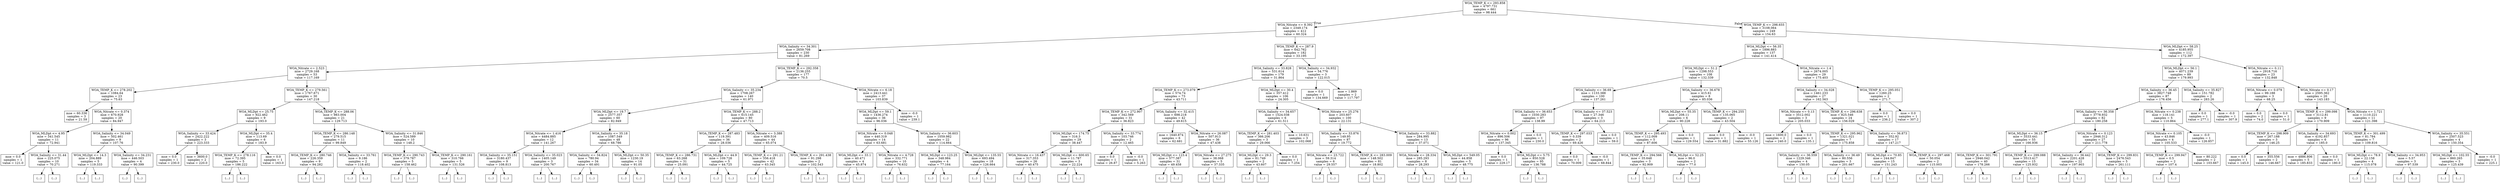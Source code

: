 digraph Tree {
node [shape=box] ;
0 [label="WOA_TEMP_K <= 293.858\nmse = 4797.731\nsamples = 661\nvalue = 98.444"] ;
1 [label="WOA_Nitrate <= 8.392\nmse = 2349.174\nsamples = 412\nvalue = 60.324"] ;
0 -> 1 [labeldistance=2.5, labelangle=45, headlabel="True"] ;
2 [label="WOA_Salinity <= 34.301\nmse = 2659.708\nsamples = 230\nvalue = 81.269"] ;
1 -> 2 ;
3 [label="WOA_Nitrate <= 2.523\nmse = 2729.168\nsamples = 53\nvalue = 117.169"] ;
2 -> 3 ;
4 [label="WOA_TEMP_K <= 278.202\nmse = 1084.64\nsamples = 23\nvalue = 75.63"] ;
3 -> 4 ;
5 [label="mse = 60.336\nsamples = 3\nvalue = 21.59"] ;
4 -> 5 ;
6 [label="WOA_Nitrate <= 0.374\nmse = 670.928\nsamples = 20\nvalue = 84.947"] ;
4 -> 6 ;
7 [label="WOA_MLDpt <= 4.95\nmse = 341.545\nsamples = 11\nvalue = 72.941"] ;
6 -> 7 ;
8 [label="mse = 0.0\nsamples = 1\nvalue = 121.0"] ;
7 -> 8 ;
9 [label="WOA_Salinity <= 31.44\nmse = 225.075\nsamples = 10\nvalue = 70.271"] ;
7 -> 9 ;
10 [label="(...)"] ;
9 -> 10 ;
15 [label="(...)"] ;
9 -> 15 ;
22 [label="WOA_Salinity <= 34.049\nmse = 502.461\nsamples = 9\nvalue = 107.76"] ;
6 -> 22 ;
23 [label="WOA_MLDpt <= 14.3\nmse = 204.889\nsamples = 5\nvalue = 119.333"] ;
22 -> 23 ;
24 [label="(...)"] ;
23 -> 24 ;
29 [label="(...)"] ;
23 -> 29 ;
32 [label="WOA_Salinity <= 34.231\nmse = 446.503\nsamples = 4\nvalue = 90.399"] ;
22 -> 32 ;
33 [label="(...)"] ;
32 -> 33 ;
38 [label="(...)"] ;
32 -> 38 ;
39 [label="WOA_TEMP_K <= 279.561\nmse = 1767.671\nsamples = 30\nvalue = 147.218"] ;
3 -> 39 ;
40 [label="WOA_MLDpt <= 25.75\nmse = 922.462\nsamples = 9\nvalue = 193.0"] ;
39 -> 40 ;
41 [label="WOA_Salinity <= 33.424\nmse = 2422.222\nsamples = 3\nvalue = 223.333"] ;
40 -> 41 ;
42 [label="mse = 0.0\nsamples = 1\nvalue = 230.0"] ;
41 -> 42 ;
43 [label="mse = 3600.0\nsamples = 2\nvalue = 220.0"] ;
41 -> 43 ;
44 [label="WOA_MLDpt <= 35.4\nmse = 113.69\nsamples = 6\nvalue = 183.9"] ;
40 -> 44 ;
45 [label="WOA_TEMP_K <= 278.116\nmse = 72.395\nsamples = 5\nvalue = 186.222"] ;
44 -> 45 ;
46 [label="(...)"] ;
45 -> 46 ;
51 [label="(...)"] ;
45 -> 51 ;
52 [label="mse = 0.0\nsamples = 1\nvalue = 163.0"] ;
44 -> 52 ;
53 [label="WOA_TEMP_K <= 288.06\nmse = 983.004\nsamples = 21\nvalue = 129.713"] ;
39 -> 53 ;
54 [label="WOA_TEMP_K <= 286.148\nmse = 279.515\nsamples = 11\nvalue = 99.849"] ;
53 -> 54 ;
55 [label="WOA_TEMP_K <= 280.746\nmse = 226.359\nsamples = 9\nvalue = 94.282"] ;
54 -> 55 ;
56 [label="(...)"] ;
55 -> 56 ;
63 [label="(...)"] ;
55 -> 63 ;
72 [label="WOA_Salinity <= 33.761\nmse = 9.186\nsamples = 2\nvalue = 118.402"] ;
54 -> 72 ;
73 [label="(...)"] ;
72 -> 73 ;
74 [label="(...)"] ;
72 -> 74 ;
75 [label="WOA_Salinity <= 31.846\nmse = 524.589\nsamples = 10\nvalue = 148.2"] ;
53 -> 75 ;
76 [label="WOA_TEMP_K <= 290.743\nmse = 379.787\nsamples = 5\nvalue = 158.462"] ;
75 -> 76 ;
77 [label="(...)"] ;
76 -> 77 ;
80 [label="(...)"] ;
76 -> 80 ;
85 [label="WOA_TEMP_K <= 290.161\nmse = 310.766\nsamples = 5\nvalue = 131.526"] ;
75 -> 85 ;
86 [label="(...)"] ;
85 -> 86 ;
91 [label="(...)"] ;
85 -> 91 ;
94 [label="WOA_TEMP_K <= 292.358\nmse = 2136.255\nsamples = 177\nvalue = 70.5"] ;
2 -> 94 ;
95 [label="WOA_Salinity <= 35.234\nmse = 1708.267\nsamples = 140\nvalue = 61.971"] ;
94 -> 95 ;
96 [label="WOA_MLDpt <= 19.7\nmse = 2577.357\nsamples = 60\nvalue = 82.949"] ;
95 -> 96 ;
97 [label="WOA_Nitrate <= 1.416\nmse = 4484.885\nsamples = 12\nvalue = 141.267"] ;
96 -> 97 ;
98 [label="WOA_Salinity <= 35.151\nmse = 3180.437\nsamples = 9\nvalue = 108.813"] ;
97 -> 98 ;
99 [label="(...)"] ;
98 -> 99 ;
112 [label="(...)"] ;
98 -> 112 ;
113 [label="WOA_Salinity <= 35.023\nmse = 1405.149\nsamples = 3\nvalue = 200.767"] ;
97 -> 113 ;
114 [label="(...)"] ;
113 -> 114 ;
117 [label="(...)"] ;
113 -> 117 ;
118 [label="WOA_Salinity <= 35.18\nmse = 1087.549\nsamples = 48\nvalue = 68.786"] ;
96 -> 118 ;
119 [label="WOA_Salinity <= 34.824\nmse = 780.94\nsamples = 34\nvalue = 60.491"] ;
118 -> 119 ;
120 [label="(...)"] ;
119 -> 120 ;
159 [label="(...)"] ;
119 -> 159 ;
180 [label="WOA_MLDpt <= 50.35\nmse = 1230.19\nsamples = 14\nvalue = 91.05"] ;
118 -> 180 ;
181 [label="(...)"] ;
180 -> 181 ;
190 [label="(...)"] ;
180 -> 190 ;
193 [label="WOA_TEMP_K <= 288.2\nmse = 615.145\nsamples = 80\nvalue = 47.713"] ;
95 -> 193 ;
194 [label="WOA_TEMP_K <= 287.483\nmse = 119.391\nsamples = 36\nvalue = 28.036"] ;
193 -> 194 ;
195 [label="WOA_TEMP_K <= 286.731\nmse = 63.268\nsamples = 31\nvalue = 25.091"] ;
194 -> 195 ;
196 [label="(...)"] ;
195 -> 196 ;
211 [label="(...)"] ;
195 -> 211 ;
218 [label="WOA_MLDpt <= 44.9\nmse = 109.728\nsamples = 5\nvalue = 44.725"] ;
194 -> 218 ;
219 [label="(...)"] ;
218 -> 219 ;
220 [label="(...)"] ;
218 -> 220 ;
227 [label="WOA_Nitrate <= 3.388\nmse = 409.516\nsamples = 44\nvalue = 65.074"] ;
193 -> 227 ;
228 [label="WOA_TEMP_K <= 291.21\nmse = 356.418\nsamples = 42\nvalue = 63.345"] ;
227 -> 228 ;
229 [label="(...)"] ;
228 -> 229 ;
272 [label="(...)"] ;
228 -> 272 ;
291 [label="WOA_TEMP_K <= 291.438\nmse = 91.298\nsamples = 2\nvalue = 102.543"] ;
227 -> 291 ;
292 [label="(...)"] ;
291 -> 292 ;
293 [label="(...)"] ;
291 -> 293 ;
294 [label="WOA_Nitrate <= 6.18\nmse = 2413.441\nsamples = 37\nvalue = 103.839"] ;
94 -> 294 ;
295 [label="WOA_MLDpt <= 59.1\nmse = 1436.274\nsamples = 36\nvalue = 96.036"] ;
294 -> 295 ;
296 [label="WOA_Nitrate <= 0.048\nmse = 440.319\nsamples = 14\nvalue = 63.681"] ;
295 -> 296 ;
297 [label="WOA_MLDpt <= 33.1\nmse = 40.471\nsamples = 4\nvalue = 45.874"] ;
296 -> 297 ;
298 [label="(...)"] ;
297 -> 298 ;
301 [label="(...)"] ;
297 -> 301 ;
302 [label="WOA_Nitrate <= 4.728\nmse = 332.771\nsamples = 10\nvalue = 76.632"] ;
296 -> 302 ;
303 [label="(...)"] ;
302 -> 303 ;
320 [label="(...)"] ;
302 -> 320 ;
321 [label="WOA_Salinity <= 36.603\nmse = 1059.982\nsamples = 22\nvalue = 114.664"] ;
295 -> 321 ;
322 [label="WOA_MLDpt <= 123.25\nmse = 348.984\nsamples = 4\nvalue = 77.164"] ;
321 -> 322 ;
323 [label="(...)"] ;
322 -> 323 ;
324 [label="(...)"] ;
322 -> 324 ;
325 [label="WOA_MLDpt <= 135.55\nmse = 693.494\nsamples = 18\nvalue = 126.664"] ;
321 -> 325 ;
326 [label="(...)"] ;
325 -> 326 ;
333 [label="(...)"] ;
325 -> 333 ;
346 [label="mse = -0.0\nsamples = 1\nvalue = 239.1"] ;
294 -> 346 ;
347 [label="WOA_TEMP_K <= 287.9\nmse = 642.762\nsamples = 182\nvalue = 33.195"] ;
1 -> 347 ;
348 [label="WOA_Salinity <= 33.828\nmse = 531.614\nsamples = 179\nvalue = 31.864"] ;
347 -> 348 ;
349 [label="WOA_TEMP_K <= 273.079\nmse = 574.74\nsamples = 73\nvalue = 43.711"] ;
348 -> 349 ;
350 [label="WOA_TEMP_K <= 272.907\nmse = 342.569\nsamples = 31\nvalue = 36.823"] ;
349 -> 350 ;
351 [label="WOA_MLDpt <= 174.75\nmse = 316.3\nsamples = 29\nvalue = 38.447"] ;
350 -> 351 ;
352 [label="WOA_Nitrate <= 16.437\nmse = 317.353\nsamples = 26\nvalue = 40.475"] ;
351 -> 352 ;
353 [label="(...)"] ;
352 -> 353 ;
356 [label="(...)"] ;
352 -> 356 ;
387 [label="WOA_MLDpt <= 600.65\nmse = 11.787\nsamples = 3\nvalue = 22.224"] ;
351 -> 387 ;
388 [label="(...)"] ;
387 -> 388 ;
391 [label="(...)"] ;
387 -> 391 ;
392 [label="WOA_Salinity <= 33.774\nmse = 103.746\nsamples = 2\nvalue = 12.465"] ;
350 -> 392 ;
393 [label="mse = 0.0\nsamples = 1\nvalue = 26.87"] ;
392 -> 393 ;
394 [label="mse = -0.0\nsamples = 1\nvalue = 5.263"] ;
392 -> 394 ;
395 [label="WOA_Salinity <= 32.415\nmse = 698.218\nsamples = 42\nvalue = 49.615"] ;
349 -> 395 ;
396 [label="mse = 1640.874\nsamples = 6\nvalue = 62.681"] ;
395 -> 396 ;
397 [label="WOA_Nitrate <= 26.087\nmse = 507.913\nsamples = 36\nvalue = 47.438"] ;
395 -> 397 ;
398 [label="WOA_MLDpt <= 123.4\nmse = 577.387\nsamples = 31\nvalue = 49.458"] ;
397 -> 398 ;
399 [label="(...)"] ;
398 -> 399 ;
428 [label="(...)"] ;
398 -> 428 ;
431 [label="WOA_Nitrate <= 27.275\nmse = 38.068\nsamples = 5\nvalue = 37.335"] ;
397 -> 431 ;
432 [label="(...)"] ;
431 -> 432 ;
437 [label="(...)"] ;
431 -> 437 ;
440 [label="WOA_MLDpt <= 30.4\nmse = 357.412\nsamples = 106\nvalue = 24.305"] ;
348 -> 440 ;
441 [label="WOA_Salinity <= 34.657\nmse = 1524.038\nsamples = 6\nvalue = 61.511"] ;
440 -> 441 ;
442 [label="WOA_TEMP_K <= 281.403\nmse = 366.206\nsamples = 3\nvalue = 29.066"] ;
441 -> 442 ;
443 [label="WOA_MLDpt <= 29.3\nmse = 81.749\nsamples = 2\nvalue = 43.607"] ;
442 -> 443 ;
444 [label="(...)"] ;
443 -> 444 ;
445 [label="(...)"] ;
443 -> 445 ;
446 [label="mse = 0.0\nsamples = 1\nvalue = 7.254"] ;
442 -> 446 ;
447 [label="mse = 10.631\nsamples = 3\nvalue = 102.068"] ;
441 -> 447 ;
448 [label="WOA_Nitrate <= 25.276\nmse = 203.607\nsamples = 100\nvalue = 22.131"] ;
440 -> 448 ;
449 [label="WOA_Salinity <= 33.876\nmse = 149.95\nsamples = 87\nvalue = 19.772"] ;
448 -> 449 ;
450 [label="WOA_Nitrate <= 23.722\nmse = 59.314\nsamples = 6\nvalue = 29.557"] ;
449 -> 450 ;
451 [label="(...)"] ;
450 -> 451 ;
458 [label="(...)"] ;
450 -> 458 ;
461 [label="WOA_TEMP_K <= 283.009\nmse = 148.502\nsamples = 81\nvalue = 18.802"] ;
449 -> 461 ;
462 [label="(...)"] ;
461 -> 462 ;
547 [label="(...)"] ;
461 -> 547 ;
562 [label="WOA_Salinity <= 33.882\nmse = 284.995\nsamples = 13\nvalue = 37.071"] ;
448 -> 562 ;
563 [label="WOA_Nitrate <= 28.334\nmse = 285.293\nsamples = 8\nvalue = 28.293"] ;
562 -> 563 ;
564 [label="(...)"] ;
563 -> 564 ;
571 [label="(...)"] ;
563 -> 571 ;
576 [label="WOA_MLDpt <= 549.05\nmse = 44.858\nsamples = 5\nvalue = 48.775"] ;
562 -> 576 ;
577 [label="(...)"] ;
576 -> 577 ;
584 [label="(...)"] ;
576 -> 584 ;
585 [label="WOA_Salinity <= 34.932\nmse = 54.776\nsamples = 3\nvalue = 122.015"] ;
347 -> 585 ;
586 [label="mse = 0.0\nsamples = 1\nvalue = 134.669"] ;
585 -> 586 ;
587 [label="mse = 1.869\nsamples = 2\nvalue = 117.797"] ;
585 -> 587 ;
588 [label="WOA_TEMP_K <= 298.655\nmse = 3108.064\nsamples = 249\nvalue = 154.63"] ;
0 -> 588 [labeldistance=2.5, labelangle=-45, headlabel="False"] ;
589 [label="WOA_MLDpt <= 56.35\nmse = 1896.883\nsamples = 137\nvalue = 141.414"] ;
588 -> 589 ;
590 [label="WOA_MLDpt <= 51.2\nmse = 1298.553\nsamples = 108\nvalue = 132.339"] ;
589 -> 590 ;
591 [label="WOA_Salinity <= 36.69\nmse = 1133.388\nsamples = 100\nvalue = 137.261"] ;
590 -> 591 ;
592 [label="WOA_Salinity <= 36.653\nmse = 1030.283\nsamples = 97\nvalue = 138.99"] ;
591 -> 592 ;
593 [label="WOA_Nitrate <= 0.002\nmse = 896.506\nsamples = 96\nvalue = 137.345"] ;
592 -> 593 ;
594 [label="mse = 0.0\nsamples = 1\nvalue = 229.17"] ;
593 -> 594 ;
595 [label="WOA_MLDpt <= 5.75\nmse = 850.528\nsamples = 95\nvalue = 136.788"] ;
593 -> 595 ;
596 [label="(...)"] ;
595 -> 596 ;
599 [label="(...)"] ;
595 -> 599 ;
734 [label="mse = 0.0\nsamples = 1\nvalue = 230.0"] ;
592 -> 734 ;
735 [label="WOA_Salinity <= 37.523\nmse = 27.346\nsamples = 3\nvalue = 64.213"] ;
591 -> 735 ;
736 [label="WOA_TEMP_K <= 297.033\nmse = 0.339\nsamples = 2\nvalue = 69.426"] ;
735 -> 736 ;
737 [label="mse = 0.0\nsamples = 1\nvalue = 70.009"] ;
736 -> 737 ;
738 [label="mse = -0.0\nsamples = 1\nvalue = 68.844"] ;
736 -> 738 ;
739 [label="mse = 0.0\nsamples = 1\nvalue = 59.0"] ;
735 -> 739 ;
740 [label="WOA_Salinity <= 36.678\nmse = 415.61\nsamples = 8\nvalue = 85.036"] ;
590 -> 740 ;
741 [label="WOA_MLDpt <= 55.35\nmse = 208.11\nsamples = 6\nvalue = 90.228"] ;
740 -> 741 ;
742 [label="WOA_TEMP_K <= 295.493\nmse = 112.009\nsamples = 5\nvalue = 87.606"] ;
741 -> 742 ;
743 [label="WOA_TEMP_K <= 294.566\nmse = 35.648\nsamples = 3\nvalue = 92.909"] ;
742 -> 743 ;
744 [label="(...)"] ;
743 -> 744 ;
745 [label="(...)"] ;
743 -> 745 ;
748 [label="WOA_MLDpt <= 52.25\nmse = 96.0\nsamples = 2\nvalue = 77.0"] ;
742 -> 748 ;
749 [label="(...)"] ;
748 -> 749 ;
750 [label="(...)"] ;
748 -> 750 ;
751 [label="mse = 0.0\nsamples = 1\nvalue = 129.554"] ;
741 -> 751 ;
752 [label="WOA_TEMP_K <= 294.255\nmse = 135.065\nsamples = 2\nvalue = 43.504"] ;
740 -> 752 ;
753 [label="mse = 0.0\nsamples = 1\nvalue = 31.882"] ;
752 -> 753 ;
754 [label="mse = -0.0\nsamples = 1\nvalue = 55.126"] ;
752 -> 754 ;
755 [label="WOA_Nitrate <= 1.4\nmse = 2674.005\nsamples = 29\nvalue = 175.403"] ;
589 -> 755 ;
756 [label="WOA_Salinity <= 34.028\nmse = 1461.233\nsamples = 27\nvalue = 162.563"] ;
755 -> 756 ;
757 [label="WOA_Nitrate <= 0.13\nmse = 3512.002\nsamples = 3\nvalue = 205.033"] ;
756 -> 757 ;
758 [label="mse = 1600.0\nsamples = 2\nvalue = 240.0"] ;
757 -> 758 ;
759 [label="mse = 0.0\nsamples = 1\nvalue = 135.1"] ;
757 -> 759 ;
760 [label="WOA_TEMP_K <= 296.638\nmse = 825.546\nsamples = 24\nvalue = 156.029"] ;
756 -> 760 ;
761 [label="WOA_TEMP_K <= 295.962\nmse = 1321.021\nsamples = 7\nvalue = 175.858"] ;
760 -> 761 ;
762 [label="WOA_Salinity <= 36.559\nmse = 1229.346\nsamples = 4\nvalue = 150.05"] ;
761 -> 762 ;
763 [label="(...)"] ;
762 -> 763 ;
768 [label="(...)"] ;
762 -> 768 ;
769 [label="WOA_Salinity <= 36.49\nmse = 80.556\nsamples = 3\nvalue = 201.667"] ;
761 -> 769 ;
770 [label="(...)"] ;
769 -> 770 ;
773 [label="(...)"] ;
769 -> 773 ;
774 [label="WOA_Salinity <= 36.873\nmse = 352.92\nsamples = 17\nvalue = 147.217"] ;
760 -> 774 ;
775 [label="WOA_MLDpt <= 70.85\nmse = 244.847\nsamples = 15\nvalue = 151.243"] ;
774 -> 775 ;
776 [label="(...)"] ;
775 -> 776 ;
795 [label="(...)"] ;
775 -> 795 ;
798 [label="WOA_TEMP_K <= 297.468\nmse = 50.054\nsamples = 2\nvalue = 115.003"] ;
774 -> 798 ;
799 [label="(...)"] ;
798 -> 799 ;
800 [label="(...)"] ;
798 -> 800 ;
801 [label="WOA_TEMP_K <= 295.051\nmse = 1260.25\nsamples = 2\nvalue = 271.7"] ;
755 -> 801 ;
802 [label="mse = 0.0\nsamples = 1\nvalue = 236.2"] ;
801 -> 802 ;
803 [label="mse = 0.0\nsamples = 1\nvalue = 307.2"] ;
801 -> 803 ;
804 [label="WOA_MLDpt <= 58.25\nmse = 4185.955\nsamples = 112\nvalue = 172.397"] ;
588 -> 804 ;
805 [label="WOA_MLDpt <= 56.1\nmse = 4071.239\nsamples = 89\nvalue = 179.993"] ;
804 -> 805 ;
806 [label="WOA_Salinity <= 36.45\nmse = 3827.748\nsamples = 87\nvalue = 176.456"] ;
805 -> 806 ;
807 [label="WOA_Salinity <= 36.358\nmse = 3778.932\nsamples = 82\nvalue = 180.258"] ;
806 -> 807 ;
808 [label="WOA_MLDpt <= 36.15\nmse = 3533.441\nsamples = 55\nvalue = 166.936"] ;
807 -> 808 ;
809 [label="WOA_TEMP_K <= 301.791\nmse = 2946.042\nsamples = 40\nvalue = 178.266"] ;
808 -> 809 ;
810 [label="(...)"] ;
809 -> 810 ;
855 [label="(...)"] ;
809 -> 855 ;
870 [label="WOA_TEMP_K <= 299.088\nmse = 3513.417\nsamples = 15\nvalue = 125.932"] ;
808 -> 870 ;
871 [label="(...)"] ;
870 -> 871 ;
874 [label="(...)"] ;
870 -> 874 ;
893 [label="WOA_Nitrate <= 0.123\nmse = 2946.312\nsamples = 27\nvalue = 211.778"] ;
807 -> 893 ;
894 [label="WOA_Salinity <= 36.442\nmse = 2201.428\nsamples = 22\nvalue = 197.903"] ;
893 -> 894 ;
895 [label="(...)"] ;
894 -> 895 ;
906 [label="(...)"] ;
894 -> 906 ;
907 [label="WOA_TEMP_K <= 299.831\nmse = 2476.543\nsamples = 5\nvalue = 261.111"] ;
893 -> 907 ;
908 [label="(...)"] ;
907 -> 908 ;
911 [label="(...)"] ;
907 -> 911 ;
912 [label="WOA_Nitrate <= 0.238\nmse = 118.141\nsamples = 5\nvalue = 110.864"] ;
806 -> 912 ;
913 [label="WOA_Nitrate <= 0.105\nmse = 43.846\nsamples = 4\nvalue = 105.533"] ;
912 -> 913 ;
914 [label="WOA_TEMP_K <= 299.947\nmse = 0.5\nsamples = 2\nvalue = 107.4"] ;
913 -> 914 ;
915 [label="(...)"] ;
914 -> 915 ;
916 [label="(...)"] ;
914 -> 916 ;
917 [label="mse = 80.222\nsamples = 2\nvalue = 103.667"] ;
913 -> 917 ;
918 [label="mse = -0.0\nsamples = 1\nvalue = 126.857"] ;
912 -> 918 ;
919 [label="WOA_Salinity <= 35.827\nmse = 151.782\nsamples = 2\nvalue = 283.26"] ;
805 -> 919 ;
920 [label="mse = 0.0\nsamples = 1\nvalue = 277.1"] ;
919 -> 920 ;
921 [label="mse = -0.0\nsamples = 1\nvalue = 307.9"] ;
919 -> 921 ;
922 [label="WOA_Nitrate <= 0.11\nmse = 2918.716\nsamples = 23\nvalue = 132.848"] ;
804 -> 922 ;
923 [label="WOA_Nitrate <= 0.079\nmse = 99.188\nsamples = 3\nvalue = 68.25"] ;
922 -> 923 ;
924 [label="mse = 0.0\nsamples = 2\nvalue = 74.0"] ;
923 -> 924 ;
925 [label="mse = 0.0\nsamples = 1\nvalue = 51.0"] ;
923 -> 925 ;
926 [label="WOA_Nitrate <= 0.17\nmse = 2595.362\nsamples = 20\nvalue = 143.183"] ;
922 -> 926 ;
927 [label="WOA_TEMP_K <= 299.098\nmse = 3112.81\nsamples = 9\nvalue = 170.909"] ;
926 -> 927 ;
928 [label="WOA_TEMP_K <= 298.909\nmse = 267.188\nsamples = 3\nvalue = 146.25"] ;
927 -> 928 ;
929 [label="mse = 0.0\nsamples = 1\nvalue = 145.0"] ;
928 -> 929 ;
930 [label="mse = 355.556\nsamples = 2\nvalue = 146.667"] ;
928 -> 930 ;
931 [label="WOA_Salinity <= 34.693\nmse = 4192.857\nsamples = 6\nvalue = 185.0"] ;
927 -> 931 ;
932 [label="mse = 4886.806\nsamples = 5\nvalue = 185.833"] ;
931 -> 932 ;
933 [label="mse = 0.0\nsamples = 1\nvalue = 180.0"] ;
931 -> 933 ;
934 [label="WOA_Nitrate <= 1.721\nmse = 1110.221\nsamples = 11\nvalue = 121.398"] ;
926 -> 934 ;
935 [label="WOA_TEMP_K <= 301.499\nmse = 81.784\nsamples = 7\nvalue = 109.816"] ;
934 -> 935 ;
936 [label="WOA_MLDpt <= 78.9\nmse = 22.158\nsamples = 4\nvalue = 115.078"] ;
935 -> 936 ;
937 [label="(...)"] ;
936 -> 937 ;
942 [label="(...)"] ;
936 -> 942 ;
943 [label="WOA_Salinity <= 34.953\nmse = 5.57\nsamples = 3\nvalue = 97.539"] ;
935 -> 943 ;
944 [label="(...)"] ;
943 -> 944 ;
945 [label="(...)"] ;
943 -> 945 ;
948 [label="WOA_Salinity <= 35.551\nmse = 2507.523\nsamples = 4\nvalue = 150.354"] ;
934 -> 948 ;
949 [label="WOA_MLDpt <= 102.55\nmse = 860.265\nsamples = 3\nvalue = 125.439"] ;
948 -> 949 ;
950 [label="(...)"] ;
949 -> 950 ;
953 [label="(...)"] ;
949 -> 953 ;
954 [label="mse = -0.0\nsamples = 1\nvalue = 225.1"] ;
948 -> 954 ;
}